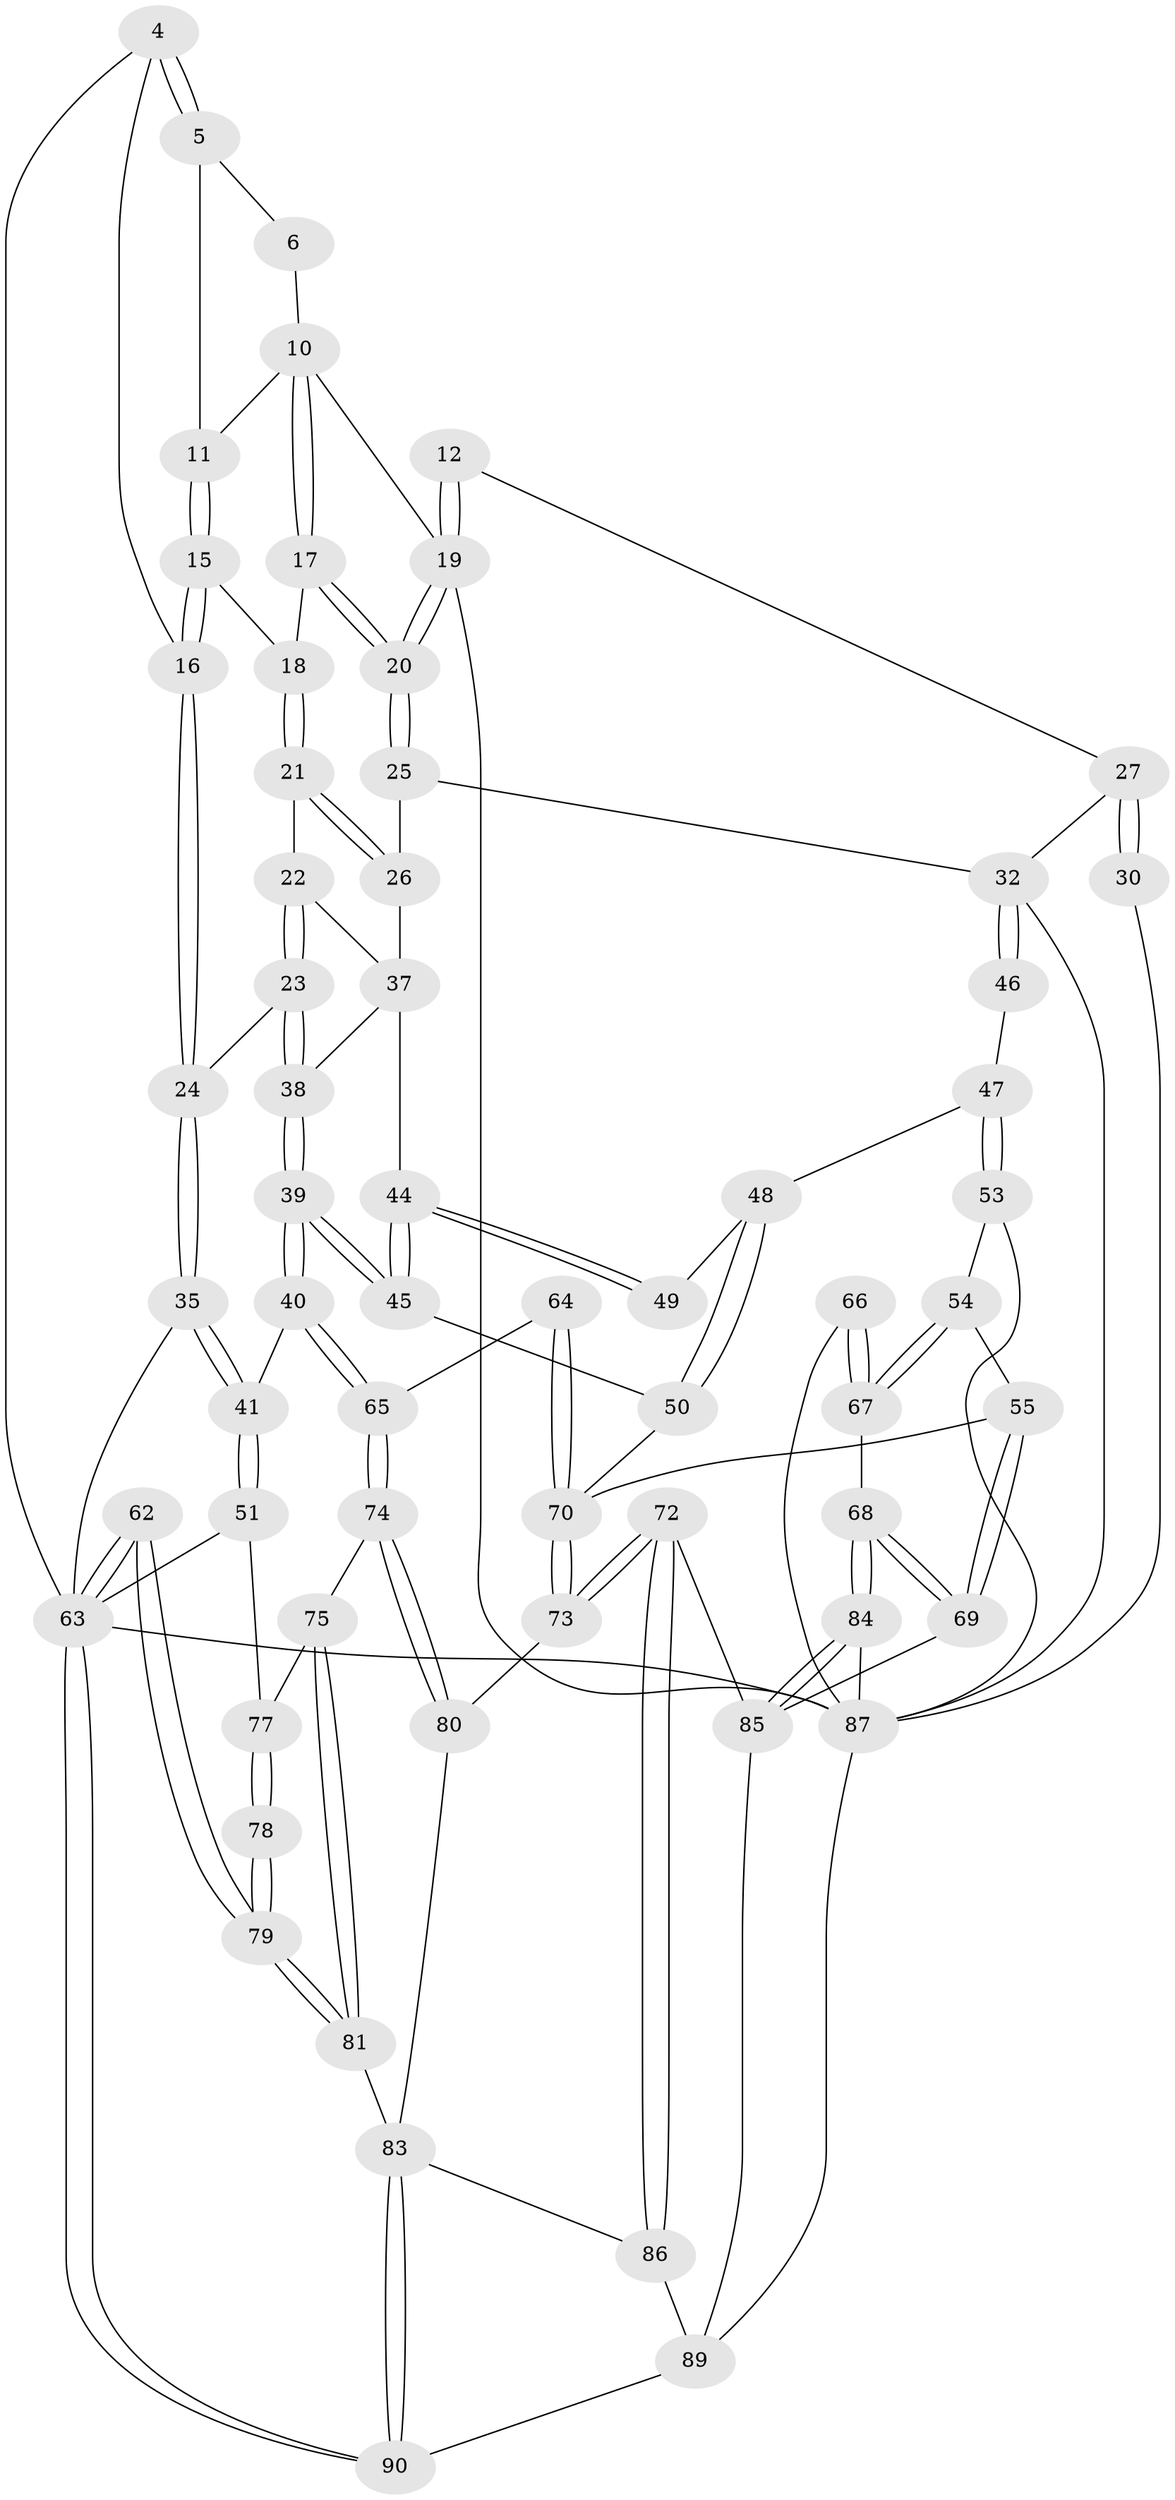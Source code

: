 // original degree distribution, {3: 0.022222222222222223, 5: 0.4888888888888889, 4: 0.25555555555555554, 6: 0.23333333333333334}
// Generated by graph-tools (version 1.1) at 2025/04/03/04/25 22:04:45]
// undirected, 63 vertices, 144 edges
graph export_dot {
graph [start="1"]
  node [color=gray90,style=filled];
  4 [pos="+0.13127923529566873+0"];
  5 [pos="+0.3604103607850048+0"];
  6 [pos="+0.6855591338661767+0"];
  10 [pos="+0.5627626972631801+0.06730843389448762",super="+9"];
  11 [pos="+0.5090202887979365+0.04663576054281668"];
  12 [pos="+0.7849140958447719+0.0986924421692608"];
  15 [pos="+0.4773033197523803+0.11232166056630016"];
  16 [pos="+0.23577517798958267+0.04704632648765982"];
  17 [pos="+0.562610679272886+0.12385356865019216"];
  18 [pos="+0.49839939635173575+0.15269853397084204"];
  19 [pos="+0.6801591507601963+0.1473710761939649",super="+8+7"];
  20 [pos="+0.662044461517757+0.18913195588929396"];
  21 [pos="+0.49306960384648246+0.17427164788124502"];
  22 [pos="+0.4663419890348688+0.20035709204148583"];
  23 [pos="+0.3606852376593612+0.23694231934718996"];
  24 [pos="+0.24440749569898554+0.1021796502092962"];
  25 [pos="+0.6619072812895933+0.25299308024911105"];
  26 [pos="+0.6481054643985654+0.25756876733404044"];
  27 [pos="+0.848846719786327+0.1725306305794804",super="+13"];
  30 [pos="+1+0.25977012529423105",super="+14"];
  32 [pos="+0.9412661896060066+0.41111908432629946",super="+28+29"];
  35 [pos="+0.12423841906282213+0.3204591512522109"];
  37 [pos="+0.45969454124023507+0.3123004445450439",super="+34"];
  38 [pos="+0.36596589216720515+0.26797780014124667"];
  39 [pos="+0.29436169392402933+0.48514511875227895"];
  40 [pos="+0.26177252629223646+0.5002291349124748"];
  41 [pos="+0.18227729142264648+0.5097556742571466"];
  44 [pos="+0.4451788047949813+0.4675584762955838",super="+43+42"];
  45 [pos="+0.4271732570571686+0.49789626400140863"];
  46 [pos="+0.7594095986665628+0.37403234990521905"];
  47 [pos="+0.6804772617628843+0.45944378306634676"];
  48 [pos="+0.5952166208424613+0.424465319674837"];
  49 [pos="+0.5792358848492459+0.3933123482496141"];
  50 [pos="+0.4756096803094391+0.5290781219229695"];
  51 [pos="+0.16963712932968078+0.521592418493252"];
  53 [pos="+0.6640447913125342+0.5470686648737417"];
  54 [pos="+0.6487349211722793+0.5652322621317659"];
  55 [pos="+0.6046456807249624+0.5971985767541468"];
  62 [pos="+0+1"];
  63 [pos="+0+1",super="+3+52"];
  64 [pos="+0.41386950605535855+0.7023423632087662"];
  65 [pos="+0.38348554327064355+0.7133386876843877"];
  66 [pos="+0.9538908467951773+0.7270908891898193"];
  67 [pos="+0.8670102426868143+0.7380092187314253"];
  68 [pos="+0.730295608373093+0.7765506393260198"];
  69 [pos="+0.7077823801713368+0.7730242976949034"];
  70 [pos="+0.5296718291086531+0.7534912529226154",super="+56+57"];
  72 [pos="+0.5644554577046218+0.8311298901371513"];
  73 [pos="+0.5425442551050365+0.802294486229247"];
  74 [pos="+0.35429125944393747+0.7839182625493858"];
  75 [pos="+0.3093706158267222+0.7868963801860358"];
  77 [pos="+0.1698934210502344+0.5435753836430606",super="+76"];
  78 [pos="+0.10326602609281496+0.8113475074355225"];
  79 [pos="+0+1"];
  80 [pos="+0.358603834828988+0.7888899157254219"];
  81 [pos="+0.24592800706610568+0.9062323355256744"];
  83 [pos="+0.36116625773370004+0.9380810633147851",super="+82"];
  84 [pos="+0.7301131348044085+0.9327485801010736"];
  85 [pos="+0.6925577810743998+0.9649991107529918",super="+71"];
  86 [pos="+0.5391833789542243+0.9147680949426585"];
  87 [pos="+0.7548688144210134+0.9376771446850245",super="+60+61+59"];
  89 [pos="+0.5827344641889366+1",super="+88"];
  90 [pos="+0.3522556460754995+1"];
  4 -- 5;
  4 -- 5;
  4 -- 16;
  4 -- 63;
  5 -- 6;
  5 -- 11;
  6 -- 10;
  10 -- 11;
  10 -- 17;
  10 -- 17;
  10 -- 19;
  11 -- 15;
  11 -- 15;
  12 -- 19 [weight=2];
  12 -- 19;
  12 -- 27;
  15 -- 16;
  15 -- 16;
  15 -- 18;
  16 -- 24;
  16 -- 24;
  17 -- 18;
  17 -- 20;
  17 -- 20;
  18 -- 21;
  18 -- 21;
  19 -- 20;
  19 -- 20;
  19 -- 87;
  20 -- 25;
  20 -- 25;
  21 -- 22;
  21 -- 26;
  21 -- 26;
  22 -- 23;
  22 -- 23;
  22 -- 37;
  23 -- 24;
  23 -- 38;
  23 -- 38;
  24 -- 35;
  24 -- 35;
  25 -- 26;
  25 -- 32;
  26 -- 37;
  27 -- 30 [weight=2];
  27 -- 30;
  27 -- 32;
  30 -- 87 [weight=2];
  32 -- 46 [weight=2];
  32 -- 46;
  32 -- 87;
  35 -- 41;
  35 -- 41;
  35 -- 63;
  37 -- 38;
  37 -- 44 [weight=2];
  38 -- 39;
  38 -- 39;
  39 -- 40;
  39 -- 40;
  39 -- 45;
  39 -- 45;
  40 -- 41;
  40 -- 65;
  40 -- 65;
  41 -- 51;
  41 -- 51;
  44 -- 45;
  44 -- 45;
  44 -- 49 [weight=2];
  44 -- 49;
  45 -- 50;
  46 -- 47;
  47 -- 48;
  47 -- 53;
  47 -- 53;
  48 -- 49;
  48 -- 50;
  48 -- 50;
  50 -- 70;
  51 -- 77;
  51 -- 63;
  53 -- 54;
  53 -- 87;
  54 -- 55;
  54 -- 67;
  54 -- 67;
  55 -- 69;
  55 -- 69;
  55 -- 70;
  62 -- 63 [weight=2];
  62 -- 63;
  62 -- 79;
  62 -- 79;
  63 -- 90;
  63 -- 90;
  63 -- 87 [weight=2];
  64 -- 65;
  64 -- 70 [weight=2];
  64 -- 70;
  65 -- 74;
  65 -- 74;
  66 -- 67;
  66 -- 67;
  66 -- 87 [weight=2];
  67 -- 68;
  68 -- 69;
  68 -- 69;
  68 -- 84;
  68 -- 84;
  69 -- 85;
  70 -- 73;
  70 -- 73;
  72 -- 73;
  72 -- 73;
  72 -- 86;
  72 -- 86;
  72 -- 85;
  73 -- 80;
  74 -- 75;
  74 -- 80;
  74 -- 80;
  75 -- 81;
  75 -- 81;
  75 -- 77;
  77 -- 78 [weight=2];
  77 -- 78;
  78 -- 79;
  78 -- 79;
  79 -- 81;
  79 -- 81;
  80 -- 83;
  81 -- 83;
  83 -- 90;
  83 -- 90;
  83 -- 86;
  84 -- 85;
  84 -- 85;
  84 -- 87;
  85 -- 89;
  86 -- 89;
  87 -- 89;
  89 -- 90;
}
